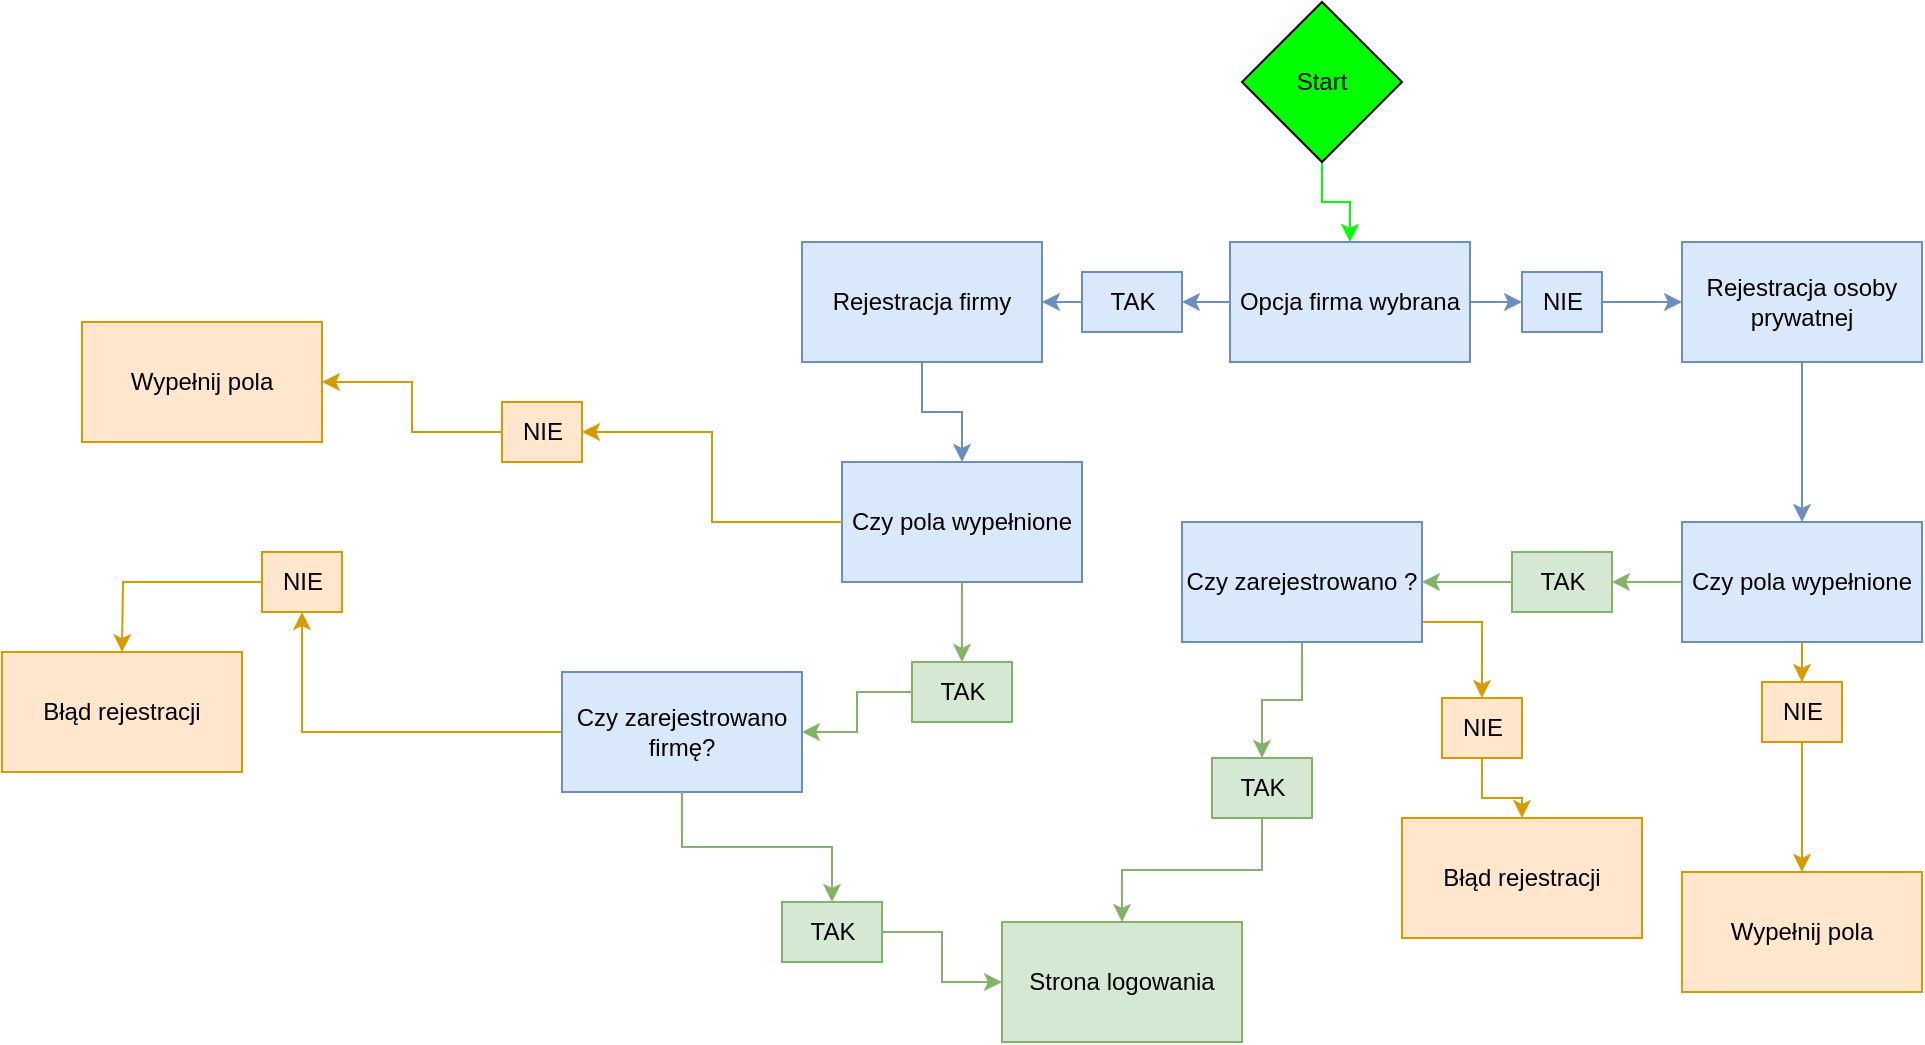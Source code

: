<mxfile version="24.8.4">
  <diagram name="Strona-1" id="n98KaX4injBVcnxOvaJd">
    <mxGraphModel dx="2089" dy="591" grid="1" gridSize="10" guides="1" tooltips="1" connect="1" arrows="1" fold="1" page="1" pageScale="1" pageWidth="827" pageHeight="1169" math="0" shadow="0">
      <root>
        <mxCell id="0" />
        <mxCell id="1" parent="0" />
        <mxCell id="3YU50Hzs8JmX-f17dHfL-24" value="" style="edgeStyle=orthogonalEdgeStyle;rounded=0;orthogonalLoop=1;jettySize=auto;html=1;fillColor=#d5e8d4;strokeColor=#00ff04;" parent="1" source="3YU50Hzs8JmX-f17dHfL-1" target="3YU50Hzs8JmX-f17dHfL-2" edge="1">
          <mxGeometry relative="1" as="geometry" />
        </mxCell>
        <mxCell id="3YU50Hzs8JmX-f17dHfL-1" value="Start" style="rhombus;whiteSpace=wrap;html=1;gradientColor=none;fillStyle=solid;fillColor=#00ff00;" parent="1" vertex="1">
          <mxGeometry x="360" width="80" height="80" as="geometry" />
        </mxCell>
        <mxCell id="3YU50Hzs8JmX-f17dHfL-4" value="" style="edgeStyle=orthogonalEdgeStyle;rounded=0;orthogonalLoop=1;jettySize=auto;html=1;fillColor=#dae8fc;strokeColor=#6c8ebf;" parent="1" source="3YU50Hzs8JmX-f17dHfL-5" target="3YU50Hzs8JmX-f17dHfL-3" edge="1">
          <mxGeometry relative="1" as="geometry" />
        </mxCell>
        <mxCell id="3YU50Hzs8JmX-f17dHfL-7" value="" style="edgeStyle=orthogonalEdgeStyle;rounded=0;orthogonalLoop=1;jettySize=auto;html=1;fillColor=#dae8fc;strokeColor=#6c8ebf;" parent="1" source="3YU50Hzs8JmX-f17dHfL-8" target="3YU50Hzs8JmX-f17dHfL-6" edge="1">
          <mxGeometry relative="1" as="geometry" />
        </mxCell>
        <mxCell id="3YU50Hzs8JmX-f17dHfL-25" value="" style="edgeStyle=orthogonalEdgeStyle;rounded=0;orthogonalLoop=1;jettySize=auto;html=1;fillColor=#dae8fc;strokeColor=#6c8ebf;" parent="1" source="3YU50Hzs8JmX-f17dHfL-2" target="3YU50Hzs8JmX-f17dHfL-8" edge="1">
          <mxGeometry relative="1" as="geometry" />
        </mxCell>
        <mxCell id="3YU50Hzs8JmX-f17dHfL-2" value="Opcja firma wybrana" style="rounded=0;whiteSpace=wrap;html=1;fillColor=#dae8fc;strokeColor=#6c8ebf;" parent="1" vertex="1">
          <mxGeometry x="354" y="120" width="120" height="60" as="geometry" />
        </mxCell>
        <mxCell id="3YU50Hzs8JmX-f17dHfL-22" value="" style="edgeStyle=orthogonalEdgeStyle;rounded=0;orthogonalLoop=1;jettySize=auto;html=1;fillColor=#dae8fc;strokeColor=#6c8ebf;" parent="1" source="3YU50Hzs8JmX-f17dHfL-3" target="3YU50Hzs8JmX-f17dHfL-9" edge="1">
          <mxGeometry relative="1" as="geometry" />
        </mxCell>
        <mxCell id="3YU50Hzs8JmX-f17dHfL-3" value="Rejestracja firmy" style="rounded=0;whiteSpace=wrap;html=1;fillColor=#dae8fc;strokeColor=#6c8ebf;" parent="1" vertex="1">
          <mxGeometry x="140" y="120" width="120" height="60" as="geometry" />
        </mxCell>
        <mxCell id="3YU50Hzs8JmX-f17dHfL-35" value="" style="edgeStyle=orthogonalEdgeStyle;rounded=0;orthogonalLoop=1;jettySize=auto;html=1;fillColor=#dae8fc;strokeColor=#6c8ebf;" parent="1" source="3YU50Hzs8JmX-f17dHfL-6" target="3YU50Hzs8JmX-f17dHfL-34" edge="1">
          <mxGeometry relative="1" as="geometry" />
        </mxCell>
        <mxCell id="3YU50Hzs8JmX-f17dHfL-6" value="Rejestracja osoby prywatnej" style="whiteSpace=wrap;html=1;rounded=0;fillColor=#dae8fc;strokeColor=#6c8ebf;" parent="1" vertex="1">
          <mxGeometry x="580" y="120" width="120" height="60" as="geometry" />
        </mxCell>
        <mxCell id="3YU50Hzs8JmX-f17dHfL-12" value="" style="edgeStyle=orthogonalEdgeStyle;rounded=0;orthogonalLoop=1;jettySize=auto;html=1;fillColor=#d5e8d4;strokeColor=#82b366;" parent="1" source="3YU50Hzs8JmX-f17dHfL-13" target="3YU50Hzs8JmX-f17dHfL-11" edge="1">
          <mxGeometry relative="1" as="geometry" />
        </mxCell>
        <mxCell id="3YU50Hzs8JmX-f17dHfL-15" value="" style="edgeStyle=orthogonalEdgeStyle;rounded=0;orthogonalLoop=1;jettySize=auto;html=1;fillColor=#ffe6cc;strokeColor=#d79b00;" parent="1" source="3YU50Hzs8JmX-f17dHfL-16" target="3YU50Hzs8JmX-f17dHfL-14" edge="1">
          <mxGeometry relative="1" as="geometry" />
        </mxCell>
        <mxCell id="3YU50Hzs8JmX-f17dHfL-9" value="Czy pola wypełnione" style="whiteSpace=wrap;html=1;rounded=0;fillColor=#dae8fc;strokeColor=#6c8ebf;" parent="1" vertex="1">
          <mxGeometry x="160" y="230" width="120" height="60" as="geometry" />
        </mxCell>
        <mxCell id="3YU50Hzs8JmX-f17dHfL-27" value="" style="edgeStyle=orthogonalEdgeStyle;rounded=0;orthogonalLoop=1;jettySize=auto;html=1;fillColor=#d5e8d4;strokeColor=#82b366;" parent="1" source="3YU50Hzs8JmX-f17dHfL-28" target="3YU50Hzs8JmX-f17dHfL-26" edge="1">
          <mxGeometry relative="1" as="geometry" />
        </mxCell>
        <mxCell id="3YU50Hzs8JmX-f17dHfL-31" value="" style="edgeStyle=orthogonalEdgeStyle;rounded=0;orthogonalLoop=1;jettySize=auto;html=1;fillColor=#ffe6cc;strokeColor=#d79b00;" parent="1" source="3YU50Hzs8JmX-f17dHfL-11" target="3YU50Hzs8JmX-f17dHfL-30" edge="1">
          <mxGeometry relative="1" as="geometry" />
        </mxCell>
        <mxCell id="3YU50Hzs8JmX-f17dHfL-11" value="Czy zarejestrowano firmę?" style="whiteSpace=wrap;html=1;rounded=0;fillColor=#dae8fc;strokeColor=#6c8ebf;" parent="1" vertex="1">
          <mxGeometry x="20" y="335" width="120" height="60" as="geometry" />
        </mxCell>
        <mxCell id="3YU50Hzs8JmX-f17dHfL-14" value="Wypełnij pola" style="whiteSpace=wrap;html=1;rounded=0;fillColor=#ffe6cc;strokeColor=#d79b00;" parent="1" vertex="1">
          <mxGeometry x="-220" y="160" width="120" height="60" as="geometry" />
        </mxCell>
        <mxCell id="3YU50Hzs8JmX-f17dHfL-17" value="" style="edgeStyle=orthogonalEdgeStyle;rounded=0;orthogonalLoop=1;jettySize=auto;html=1;fillColor=#d5e8d4;strokeColor=#82b366;" parent="1" source="3YU50Hzs8JmX-f17dHfL-9" target="3YU50Hzs8JmX-f17dHfL-13" edge="1">
          <mxGeometry relative="1" as="geometry">
            <mxPoint x="140" y="290" as="sourcePoint" />
            <mxPoint x="60" y="290" as="targetPoint" />
          </mxGeometry>
        </mxCell>
        <mxCell id="3YU50Hzs8JmX-f17dHfL-13" value="TAK" style="text;html=1;align=center;verticalAlign=middle;resizable=0;points=[];autosize=1;strokeColor=#82b366;fillColor=#d5e8d4;" parent="1" vertex="1">
          <mxGeometry x="195" y="330" width="50" height="30" as="geometry" />
        </mxCell>
        <mxCell id="3YU50Hzs8JmX-f17dHfL-19" value="" style="edgeStyle=orthogonalEdgeStyle;rounded=0;orthogonalLoop=1;jettySize=auto;html=1;fillColor=#ffe6cc;strokeColor=#d79b00;" parent="1" source="3YU50Hzs8JmX-f17dHfL-9" target="3YU50Hzs8JmX-f17dHfL-16" edge="1">
          <mxGeometry relative="1" as="geometry">
            <mxPoint x="200" y="320" as="sourcePoint" />
            <mxPoint x="200" y="400" as="targetPoint" />
          </mxGeometry>
        </mxCell>
        <mxCell id="3YU50Hzs8JmX-f17dHfL-16" value="NIE" style="text;html=1;align=center;verticalAlign=middle;resizable=0;points=[];autosize=1;strokeColor=#d79b00;fillColor=#ffe6cc;" parent="1" vertex="1">
          <mxGeometry x="-10" y="200" width="40" height="30" as="geometry" />
        </mxCell>
        <mxCell id="3YU50Hzs8JmX-f17dHfL-20" value="" style="edgeStyle=orthogonalEdgeStyle;rounded=0;orthogonalLoop=1;jettySize=auto;html=1;fillColor=#dae8fc;strokeColor=#6c8ebf;" parent="1" source="3YU50Hzs8JmX-f17dHfL-2" target="3YU50Hzs8JmX-f17dHfL-5" edge="1">
          <mxGeometry relative="1" as="geometry">
            <mxPoint x="340" y="150" as="sourcePoint" />
            <mxPoint x="260" y="150" as="targetPoint" />
          </mxGeometry>
        </mxCell>
        <mxCell id="3YU50Hzs8JmX-f17dHfL-5" value="TAK" style="text;html=1;align=center;verticalAlign=middle;resizable=0;points=[];autosize=1;strokeColor=#6c8ebf;fillColor=#dae8fc;" parent="1" vertex="1">
          <mxGeometry x="280" y="135" width="50" height="30" as="geometry" />
        </mxCell>
        <mxCell id="3YU50Hzs8JmX-f17dHfL-8" value="NIE" style="text;html=1;align=center;verticalAlign=middle;resizable=0;points=[];autosize=1;strokeColor=#6c8ebf;fillColor=#dae8fc;" parent="1" vertex="1">
          <mxGeometry x="500" y="135" width="40" height="30" as="geometry" />
        </mxCell>
        <mxCell id="3YU50Hzs8JmX-f17dHfL-26" value="Strona logowania" style="whiteSpace=wrap;html=1;rounded=0;fillColor=#d5e8d4;strokeColor=#82b366;" parent="1" vertex="1">
          <mxGeometry x="240" y="460" width="120" height="60" as="geometry" />
        </mxCell>
        <mxCell id="3YU50Hzs8JmX-f17dHfL-29" value="" style="edgeStyle=orthogonalEdgeStyle;rounded=0;orthogonalLoop=1;jettySize=auto;html=1;fillColor=#d5e8d4;strokeColor=#82b366;" parent="1" source="3YU50Hzs8JmX-f17dHfL-11" target="3YU50Hzs8JmX-f17dHfL-28" edge="1">
          <mxGeometry relative="1" as="geometry">
            <mxPoint y="320" as="sourcePoint" />
            <mxPoint y="400" as="targetPoint" />
          </mxGeometry>
        </mxCell>
        <mxCell id="3YU50Hzs8JmX-f17dHfL-28" value="TAK" style="text;html=1;align=center;verticalAlign=middle;resizable=0;points=[];autosize=1;strokeColor=#82b366;fillColor=#d5e8d4;" parent="1" vertex="1">
          <mxGeometry x="130" y="450" width="50" height="30" as="geometry" />
        </mxCell>
        <mxCell id="3YU50Hzs8JmX-f17dHfL-33" value="" style="edgeStyle=orthogonalEdgeStyle;rounded=0;orthogonalLoop=1;jettySize=auto;html=1;fillColor=#ffe6cc;strokeColor=#d79b00;" parent="1" source="3YU50Hzs8JmX-f17dHfL-30" edge="1">
          <mxGeometry relative="1" as="geometry">
            <mxPoint x="-200" y="325" as="targetPoint" />
          </mxGeometry>
        </mxCell>
        <mxCell id="3YU50Hzs8JmX-f17dHfL-30" value="NIE" style="text;html=1;align=center;verticalAlign=middle;resizable=0;points=[];autosize=1;strokeColor=#d79b00;fillColor=#ffe6cc;" parent="1" vertex="1">
          <mxGeometry x="-130" y="275" width="40" height="30" as="geometry" />
        </mxCell>
        <mxCell id="3YU50Hzs8JmX-f17dHfL-39" value="" style="edgeStyle=orthogonalEdgeStyle;rounded=0;orthogonalLoop=1;jettySize=auto;html=1;fillColor=#ffe6cc;strokeColor=#d79b00;" parent="1" source="3YU50Hzs8JmX-f17dHfL-34" target="3YU50Hzs8JmX-f17dHfL-37" edge="1">
          <mxGeometry relative="1" as="geometry" />
        </mxCell>
        <mxCell id="3YU50Hzs8JmX-f17dHfL-42" value="" style="edgeStyle=orthogonalEdgeStyle;rounded=0;orthogonalLoop=1;jettySize=auto;html=1;fillColor=#d5e8d4;strokeColor=#82b366;" parent="1" source="3YU50Hzs8JmX-f17dHfL-34" target="3YU50Hzs8JmX-f17dHfL-36" edge="1">
          <mxGeometry relative="1" as="geometry" />
        </mxCell>
        <mxCell id="3YU50Hzs8JmX-f17dHfL-34" value="Czy pola wypełnione" style="whiteSpace=wrap;html=1;rounded=0;fillColor=#dae8fc;strokeColor=#6c8ebf;" parent="1" vertex="1">
          <mxGeometry x="580" y="260" width="120" height="60" as="geometry" />
        </mxCell>
        <mxCell id="3YU50Hzs8JmX-f17dHfL-46" value="" style="edgeStyle=orthogonalEdgeStyle;rounded=0;orthogonalLoop=1;jettySize=auto;html=1;fillColor=#d5e8d4;strokeColor=#82b366;" parent="1" source="3YU50Hzs8JmX-f17dHfL-36" target="3YU50Hzs8JmX-f17dHfL-45" edge="1">
          <mxGeometry relative="1" as="geometry" />
        </mxCell>
        <mxCell id="3YU50Hzs8JmX-f17dHfL-36" value="TAK" style="text;html=1;align=center;verticalAlign=middle;resizable=0;points=[];autosize=1;strokeColor=#82b366;fillColor=#d5e8d4;" parent="1" vertex="1">
          <mxGeometry x="495" y="275" width="50" height="30" as="geometry" />
        </mxCell>
        <mxCell id="3YU50Hzs8JmX-f17dHfL-41" value="" style="edgeStyle=orthogonalEdgeStyle;rounded=0;orthogonalLoop=1;jettySize=auto;html=1;fillColor=#ffe6cc;strokeColor=#d79b00;" parent="1" source="3YU50Hzs8JmX-f17dHfL-37" target="3YU50Hzs8JmX-f17dHfL-40" edge="1">
          <mxGeometry relative="1" as="geometry" />
        </mxCell>
        <mxCell id="3YU50Hzs8JmX-f17dHfL-37" value="NIE" style="text;html=1;align=center;verticalAlign=middle;resizable=0;points=[];autosize=1;strokeColor=#d79b00;fillColor=#ffe6cc;" parent="1" vertex="1">
          <mxGeometry x="620" y="340" width="40" height="30" as="geometry" />
        </mxCell>
        <mxCell id="3YU50Hzs8JmX-f17dHfL-40" value="Wypełnij pola" style="whiteSpace=wrap;html=1;fillColor=#ffe6cc;strokeColor=#d79b00;" parent="1" vertex="1">
          <mxGeometry x="580" y="435" width="120" height="60" as="geometry" />
        </mxCell>
        <mxCell id="nlLDU1IhZlnU9pc1OhMT-4" value="" style="edgeStyle=orthogonalEdgeStyle;rounded=0;orthogonalLoop=1;jettySize=auto;html=1;fillColor=#d5e8d4;strokeColor=#82b366;" edge="1" parent="1" source="3YU50Hzs8JmX-f17dHfL-45" target="nlLDU1IhZlnU9pc1OhMT-3">
          <mxGeometry relative="1" as="geometry" />
        </mxCell>
        <mxCell id="nlLDU1IhZlnU9pc1OhMT-8" style="edgeStyle=orthogonalEdgeStyle;rounded=0;orthogonalLoop=1;jettySize=auto;html=1;fillColor=#ffe6cc;strokeColor=#d79b00;" edge="1" parent="1" source="3YU50Hzs8JmX-f17dHfL-45" target="nlLDU1IhZlnU9pc1OhMT-7">
          <mxGeometry relative="1" as="geometry">
            <Array as="points">
              <mxPoint x="480" y="310" />
            </Array>
          </mxGeometry>
        </mxCell>
        <mxCell id="3YU50Hzs8JmX-f17dHfL-45" value="Czy zarejestrowano ?" style="whiteSpace=wrap;html=1;fillColor=#dae8fc;strokeColor=#6c8ebf;" parent="1" vertex="1">
          <mxGeometry x="330" y="260" width="120" height="60" as="geometry" />
        </mxCell>
        <mxCell id="3YU50Hzs8JmX-f17dHfL-48" value="Błąd rejestracji" style="whiteSpace=wrap;html=1;fillColor=#ffe6cc;strokeColor=#d79b00;" parent="1" vertex="1">
          <mxGeometry x="-260" y="325" width="120" height="60" as="geometry" />
        </mxCell>
        <mxCell id="nlLDU1IhZlnU9pc1OhMT-5" value="" style="edgeStyle=orthogonalEdgeStyle;rounded=0;orthogonalLoop=1;jettySize=auto;html=1;fillColor=#d5e8d4;strokeColor=#82b366;" edge="1" parent="1" source="nlLDU1IhZlnU9pc1OhMT-3" target="3YU50Hzs8JmX-f17dHfL-26">
          <mxGeometry relative="1" as="geometry" />
        </mxCell>
        <mxCell id="nlLDU1IhZlnU9pc1OhMT-3" value="TAK" style="text;html=1;align=center;verticalAlign=middle;resizable=0;points=[];autosize=1;strokeColor=#82b366;fillColor=#d5e8d4;" vertex="1" parent="1">
          <mxGeometry x="345" y="378" width="50" height="30" as="geometry" />
        </mxCell>
        <mxCell id="nlLDU1IhZlnU9pc1OhMT-6" value="Błąd rejestracji" style="whiteSpace=wrap;html=1;fillColor=#ffe6cc;strokeColor=#d79b00;" vertex="1" parent="1">
          <mxGeometry x="440" y="408" width="120" height="60" as="geometry" />
        </mxCell>
        <mxCell id="nlLDU1IhZlnU9pc1OhMT-9" value="" style="edgeStyle=orthogonalEdgeStyle;rounded=0;orthogonalLoop=1;jettySize=auto;html=1;fillColor=#ffe6cc;strokeColor=#d79b00;" edge="1" parent="1" source="nlLDU1IhZlnU9pc1OhMT-7" target="nlLDU1IhZlnU9pc1OhMT-6">
          <mxGeometry relative="1" as="geometry" />
        </mxCell>
        <mxCell id="nlLDU1IhZlnU9pc1OhMT-7" value="NIE" style="text;html=1;align=center;verticalAlign=middle;resizable=0;points=[];autosize=1;strokeColor=#d79b00;fillColor=#ffe6cc;" vertex="1" parent="1">
          <mxGeometry x="460" y="348" width="40" height="30" as="geometry" />
        </mxCell>
      </root>
    </mxGraphModel>
  </diagram>
</mxfile>

